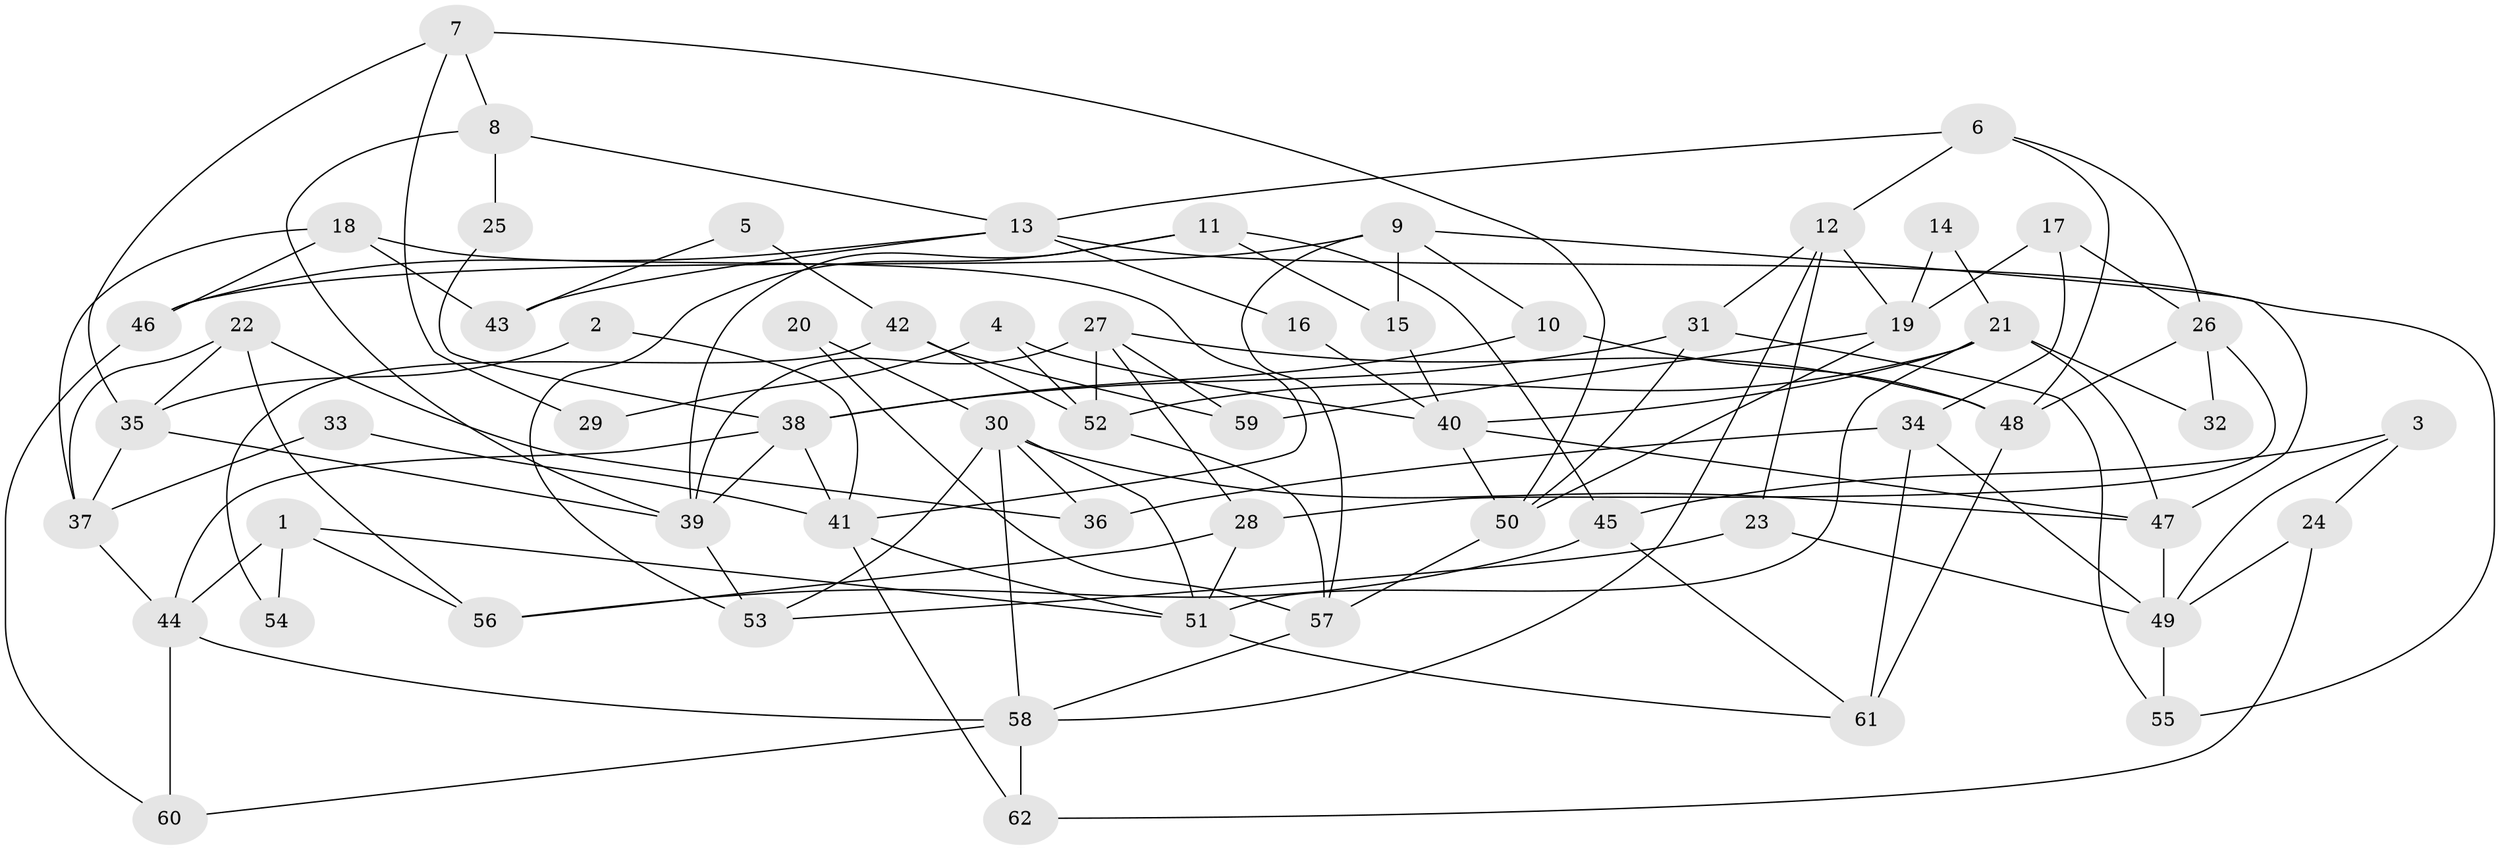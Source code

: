 // Generated by graph-tools (version 1.1) at 2025/11/02/27/25 16:11:22]
// undirected, 62 vertices, 124 edges
graph export_dot {
graph [start="1"]
  node [color=gray90,style=filled];
  1;
  2;
  3;
  4;
  5;
  6;
  7;
  8;
  9;
  10;
  11;
  12;
  13;
  14;
  15;
  16;
  17;
  18;
  19;
  20;
  21;
  22;
  23;
  24;
  25;
  26;
  27;
  28;
  29;
  30;
  31;
  32;
  33;
  34;
  35;
  36;
  37;
  38;
  39;
  40;
  41;
  42;
  43;
  44;
  45;
  46;
  47;
  48;
  49;
  50;
  51;
  52;
  53;
  54;
  55;
  56;
  57;
  58;
  59;
  60;
  61;
  62;
  1 -- 44;
  1 -- 51;
  1 -- 54;
  1 -- 56;
  2 -- 41;
  2 -- 35;
  3 -- 45;
  3 -- 49;
  3 -- 24;
  4 -- 52;
  4 -- 40;
  4 -- 29;
  5 -- 43;
  5 -- 42;
  6 -- 26;
  6 -- 48;
  6 -- 12;
  6 -- 13;
  7 -- 50;
  7 -- 35;
  7 -- 8;
  7 -- 29;
  8 -- 13;
  8 -- 25;
  8 -- 39;
  9 -- 46;
  9 -- 10;
  9 -- 15;
  9 -- 47;
  9 -- 57;
  10 -- 48;
  10 -- 38;
  11 -- 15;
  11 -- 53;
  11 -- 39;
  11 -- 45;
  12 -- 58;
  12 -- 19;
  12 -- 23;
  12 -- 31;
  13 -- 46;
  13 -- 16;
  13 -- 43;
  13 -- 55;
  14 -- 21;
  14 -- 19;
  15 -- 40;
  16 -- 40;
  17 -- 34;
  17 -- 26;
  17 -- 19;
  18 -- 41;
  18 -- 37;
  18 -- 43;
  18 -- 46;
  19 -- 50;
  19 -- 59;
  20 -- 57;
  20 -- 30;
  21 -- 51;
  21 -- 47;
  21 -- 32;
  21 -- 40;
  21 -- 52;
  22 -- 56;
  22 -- 37;
  22 -- 35;
  22 -- 36;
  23 -- 49;
  23 -- 53;
  24 -- 49;
  24 -- 62;
  25 -- 38;
  26 -- 28;
  26 -- 48;
  26 -- 32;
  27 -- 28;
  27 -- 39;
  27 -- 48;
  27 -- 52;
  27 -- 59;
  28 -- 56;
  28 -- 51;
  30 -- 53;
  30 -- 47;
  30 -- 36;
  30 -- 51;
  30 -- 58;
  31 -- 50;
  31 -- 38;
  31 -- 55;
  33 -- 41;
  33 -- 37;
  34 -- 49;
  34 -- 36;
  34 -- 61;
  35 -- 39;
  35 -- 37;
  37 -- 44;
  38 -- 39;
  38 -- 41;
  38 -- 44;
  39 -- 53;
  40 -- 50;
  40 -- 47;
  41 -- 62;
  41 -- 51;
  42 -- 52;
  42 -- 59;
  42 -- 54;
  44 -- 58;
  44 -- 60;
  45 -- 61;
  45 -- 56;
  46 -- 60;
  47 -- 49;
  48 -- 61;
  49 -- 55;
  50 -- 57;
  51 -- 61;
  52 -- 57;
  57 -- 58;
  58 -- 60;
  58 -- 62;
}
